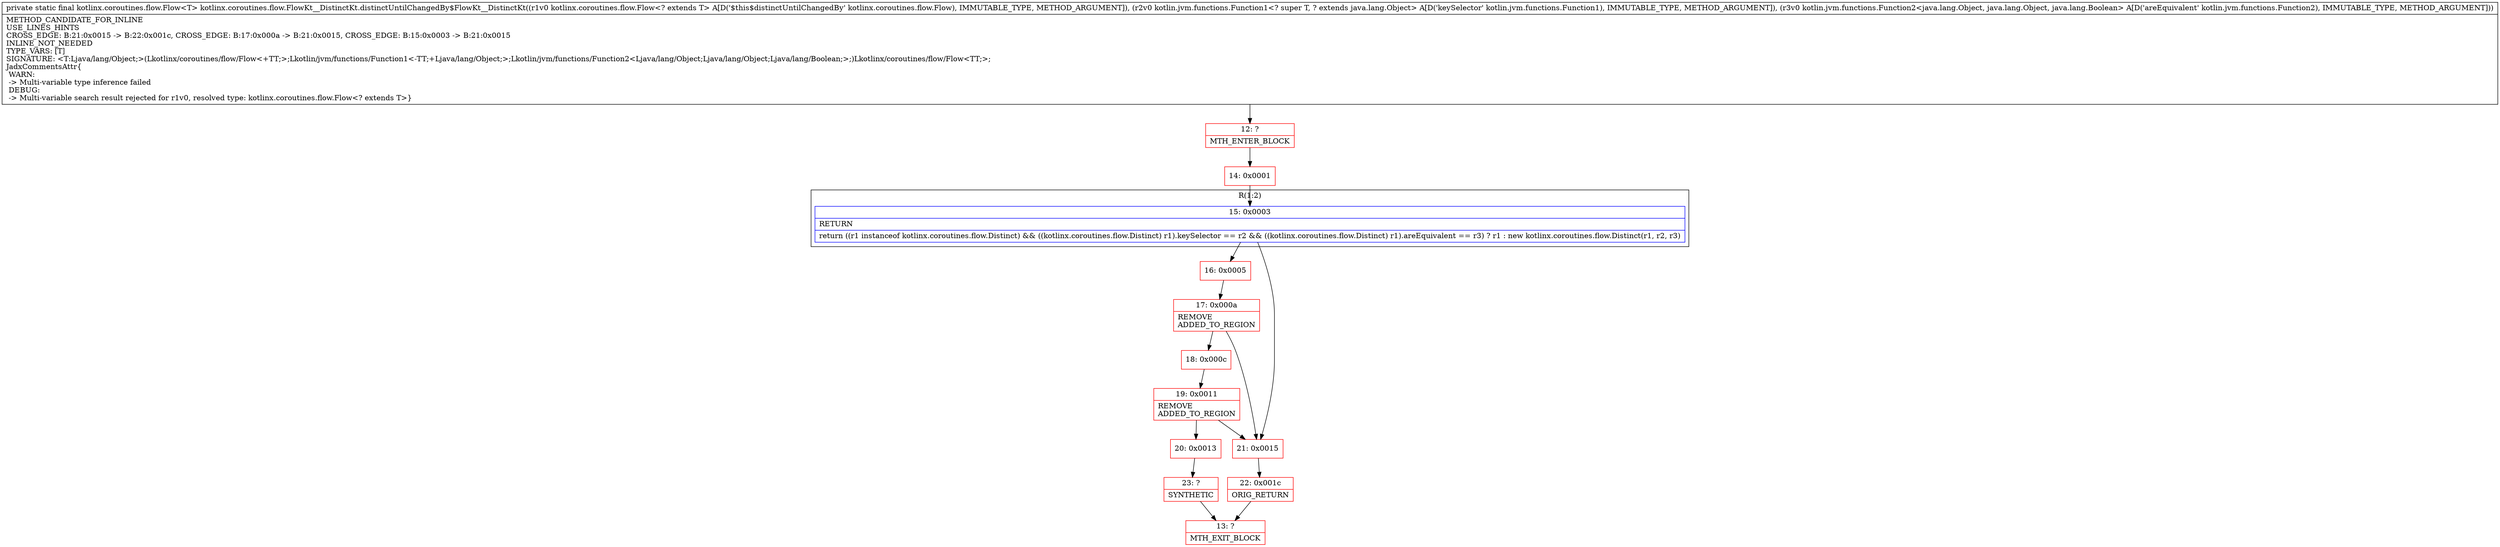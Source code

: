 digraph "CFG forkotlinx.coroutines.flow.FlowKt__DistinctKt.distinctUntilChangedBy$FlowKt__DistinctKt(Lkotlinx\/coroutines\/flow\/Flow;Lkotlin\/jvm\/functions\/Function1;Lkotlin\/jvm\/functions\/Function2;)Lkotlinx\/coroutines\/flow\/Flow;" {
subgraph cluster_Region_423597645 {
label = "R(1:2)";
node [shape=record,color=blue];
Node_15 [shape=record,label="{15\:\ 0x0003|RETURN\l|return ((r1 instanceof kotlinx.coroutines.flow.Distinct) && ((kotlinx.coroutines.flow.Distinct) r1).keySelector == r2 && ((kotlinx.coroutines.flow.Distinct) r1).areEquivalent == r3) ? r1 : new kotlinx.coroutines.flow.Distinct(r1, r2, r3)\l}"];
}
Node_12 [shape=record,color=red,label="{12\:\ ?|MTH_ENTER_BLOCK\l}"];
Node_14 [shape=record,color=red,label="{14\:\ 0x0001}"];
Node_16 [shape=record,color=red,label="{16\:\ 0x0005}"];
Node_17 [shape=record,color=red,label="{17\:\ 0x000a|REMOVE\lADDED_TO_REGION\l}"];
Node_18 [shape=record,color=red,label="{18\:\ 0x000c}"];
Node_19 [shape=record,color=red,label="{19\:\ 0x0011|REMOVE\lADDED_TO_REGION\l}"];
Node_20 [shape=record,color=red,label="{20\:\ 0x0013}"];
Node_23 [shape=record,color=red,label="{23\:\ ?|SYNTHETIC\l}"];
Node_13 [shape=record,color=red,label="{13\:\ ?|MTH_EXIT_BLOCK\l}"];
Node_21 [shape=record,color=red,label="{21\:\ 0x0015}"];
Node_22 [shape=record,color=red,label="{22\:\ 0x001c|ORIG_RETURN\l}"];
MethodNode[shape=record,label="{private static final kotlinx.coroutines.flow.Flow\<T\> kotlinx.coroutines.flow.FlowKt__DistinctKt.distinctUntilChangedBy$FlowKt__DistinctKt((r1v0 kotlinx.coroutines.flow.Flow\<? extends T\> A[D('$this$distinctUntilChangedBy' kotlinx.coroutines.flow.Flow), IMMUTABLE_TYPE, METHOD_ARGUMENT]), (r2v0 kotlin.jvm.functions.Function1\<? super T, ? extends java.lang.Object\> A[D('keySelector' kotlin.jvm.functions.Function1), IMMUTABLE_TYPE, METHOD_ARGUMENT]), (r3v0 kotlin.jvm.functions.Function2\<java.lang.Object, java.lang.Object, java.lang.Boolean\> A[D('areEquivalent' kotlin.jvm.functions.Function2), IMMUTABLE_TYPE, METHOD_ARGUMENT]))  | METHOD_CANDIDATE_FOR_INLINE\lUSE_LINES_HINTS\lCROSS_EDGE: B:21:0x0015 \-\> B:22:0x001c, CROSS_EDGE: B:17:0x000a \-\> B:21:0x0015, CROSS_EDGE: B:15:0x0003 \-\> B:21:0x0015\lINLINE_NOT_NEEDED\lTYPE_VARS: [T]\lSIGNATURE: \<T:Ljava\/lang\/Object;\>(Lkotlinx\/coroutines\/flow\/Flow\<+TT;\>;Lkotlin\/jvm\/functions\/Function1\<\-TT;+Ljava\/lang\/Object;\>;Lkotlin\/jvm\/functions\/Function2\<Ljava\/lang\/Object;Ljava\/lang\/Object;Ljava\/lang\/Boolean;\>;)Lkotlinx\/coroutines\/flow\/Flow\<TT;\>;\lJadxCommentsAttr\{\l WARN: \l \-\> Multi\-variable type inference failed\l DEBUG: \l \-\> Multi\-variable search result rejected for r1v0, resolved type: kotlinx.coroutines.flow.Flow\<? extends T\>\}\l}"];
MethodNode -> Node_12;Node_15 -> Node_16;
Node_15 -> Node_21;
Node_12 -> Node_14;
Node_14 -> Node_15;
Node_16 -> Node_17;
Node_17 -> Node_18;
Node_17 -> Node_21;
Node_18 -> Node_19;
Node_19 -> Node_20;
Node_19 -> Node_21;
Node_20 -> Node_23;
Node_23 -> Node_13;
Node_21 -> Node_22;
Node_22 -> Node_13;
}

